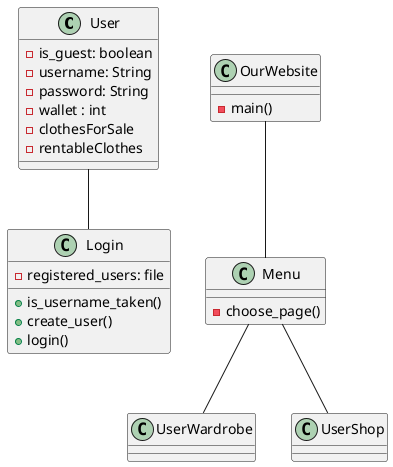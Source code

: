 @startuml
class User {
    - is_guest: boolean
    - username: String
    - password: String
    - wallet : int
    - clothesForSale
    - rentableClothes

}

class Login {
    - registered_users: file
    + is_username_taken()
    + create_user()
    + login()

}
class Menu{
    - choose_page()

}

class OurWebsite{
    -main()
}

class UserWardrobe{
}




User " " -- " " Login
OurWebsite " " -- " " Menu
Menu " " -- " " UserShop
Menu " " -- " " UserWardrobe

@enduml
